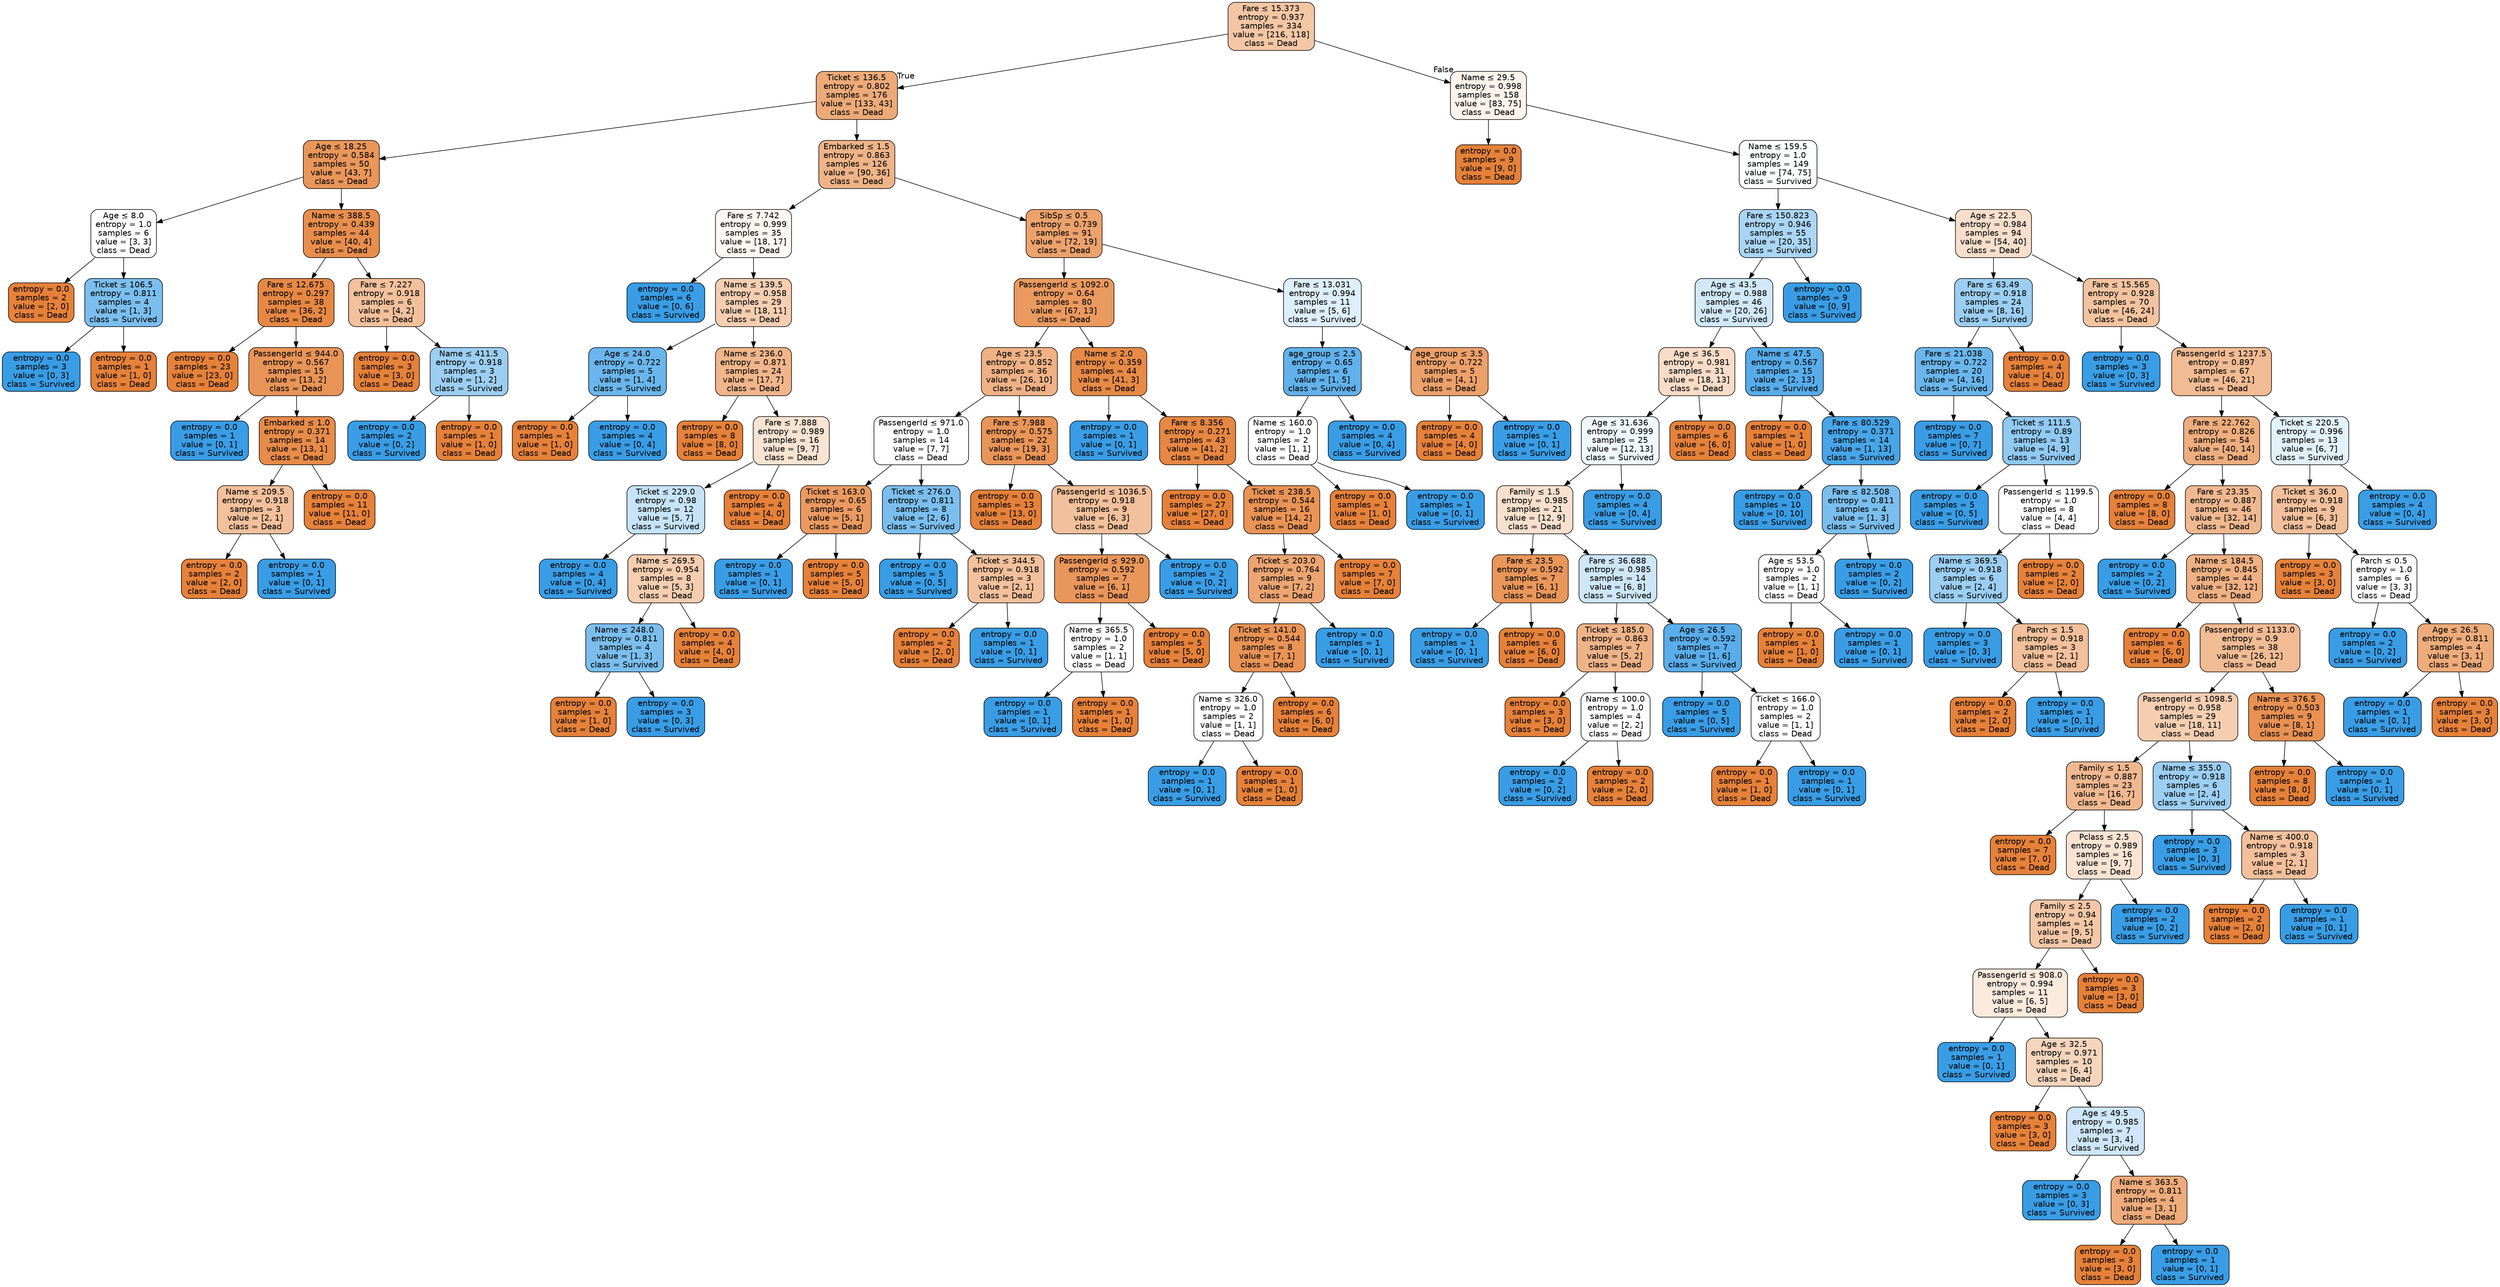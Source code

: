 digraph Tree {
node [shape=box, style="filled, rounded", color="black", fontname="helvetica"] ;
edge [fontname="helvetica"] ;
0 [label=<Fare &le; 15.373<br/>entropy = 0.937<br/>samples = 334<br/>value = [216, 118]<br/>class = Dead>, fillcolor="#f3c6a5"] ;
1 [label=<Ticket &le; 136.5<br/>entropy = 0.802<br/>samples = 176<br/>value = [133, 43]<br/>class = Dead>, fillcolor="#edaa79"] ;
0 -> 1 [labeldistance=2.5, labelangle=45, headlabel="True"] ;
2 [label=<Age &le; 18.25<br/>entropy = 0.584<br/>samples = 50<br/>value = [43, 7]<br/>class = Dead>, fillcolor="#e99659"] ;
1 -> 2 ;
3 [label=<Age &le; 8.0<br/>entropy = 1.0<br/>samples = 6<br/>value = [3, 3]<br/>class = Dead>, fillcolor="#ffffff"] ;
2 -> 3 ;
4 [label=<entropy = 0.0<br/>samples = 2<br/>value = [2, 0]<br/>class = Dead>, fillcolor="#e58139"] ;
3 -> 4 ;
5 [label=<Ticket &le; 106.5<br/>entropy = 0.811<br/>samples = 4<br/>value = [1, 3]<br/>class = Survived>, fillcolor="#7bbeee"] ;
3 -> 5 ;
6 [label=<entropy = 0.0<br/>samples = 3<br/>value = [0, 3]<br/>class = Survived>, fillcolor="#399de5"] ;
5 -> 6 ;
7 [label=<entropy = 0.0<br/>samples = 1<br/>value = [1, 0]<br/>class = Dead>, fillcolor="#e58139"] ;
5 -> 7 ;
8 [label=<Name &le; 388.5<br/>entropy = 0.439<br/>samples = 44<br/>value = [40, 4]<br/>class = Dead>, fillcolor="#e88e4d"] ;
2 -> 8 ;
9 [label=<Fare &le; 12.675<br/>entropy = 0.297<br/>samples = 38<br/>value = [36, 2]<br/>class = Dead>, fillcolor="#e68844"] ;
8 -> 9 ;
10 [label=<entropy = 0.0<br/>samples = 23<br/>value = [23, 0]<br/>class = Dead>, fillcolor="#e58139"] ;
9 -> 10 ;
11 [label=<PassengerId &le; 944.0<br/>entropy = 0.567<br/>samples = 15<br/>value = [13, 2]<br/>class = Dead>, fillcolor="#e99457"] ;
9 -> 11 ;
12 [label=<entropy = 0.0<br/>samples = 1<br/>value = [0, 1]<br/>class = Survived>, fillcolor="#399de5"] ;
11 -> 12 ;
13 [label=<Embarked &le; 1.0<br/>entropy = 0.371<br/>samples = 14<br/>value = [13, 1]<br/>class = Dead>, fillcolor="#e78b48"] ;
11 -> 13 ;
14 [label=<Name &le; 209.5<br/>entropy = 0.918<br/>samples = 3<br/>value = [2, 1]<br/>class = Dead>, fillcolor="#f2c09c"] ;
13 -> 14 ;
15 [label=<entropy = 0.0<br/>samples = 2<br/>value = [2, 0]<br/>class = Dead>, fillcolor="#e58139"] ;
14 -> 15 ;
16 [label=<entropy = 0.0<br/>samples = 1<br/>value = [0, 1]<br/>class = Survived>, fillcolor="#399de5"] ;
14 -> 16 ;
17 [label=<entropy = 0.0<br/>samples = 11<br/>value = [11, 0]<br/>class = Dead>, fillcolor="#e58139"] ;
13 -> 17 ;
18 [label=<Fare &le; 7.227<br/>entropy = 0.918<br/>samples = 6<br/>value = [4, 2]<br/>class = Dead>, fillcolor="#f2c09c"] ;
8 -> 18 ;
19 [label=<entropy = 0.0<br/>samples = 3<br/>value = [3, 0]<br/>class = Dead>, fillcolor="#e58139"] ;
18 -> 19 ;
20 [label=<Name &le; 411.5<br/>entropy = 0.918<br/>samples = 3<br/>value = [1, 2]<br/>class = Survived>, fillcolor="#9ccef2"] ;
18 -> 20 ;
21 [label=<entropy = 0.0<br/>samples = 2<br/>value = [0, 2]<br/>class = Survived>, fillcolor="#399de5"] ;
20 -> 21 ;
22 [label=<entropy = 0.0<br/>samples = 1<br/>value = [1, 0]<br/>class = Dead>, fillcolor="#e58139"] ;
20 -> 22 ;
23 [label=<Embarked &le; 1.5<br/>entropy = 0.863<br/>samples = 126<br/>value = [90, 36]<br/>class = Dead>, fillcolor="#efb388"] ;
1 -> 23 ;
24 [label=<Fare &le; 7.742<br/>entropy = 0.999<br/>samples = 35<br/>value = [18, 17]<br/>class = Dead>, fillcolor="#fef8f4"] ;
23 -> 24 ;
25 [label=<entropy = 0.0<br/>samples = 6<br/>value = [0, 6]<br/>class = Survived>, fillcolor="#399de5"] ;
24 -> 25 ;
26 [label=<Name &le; 139.5<br/>entropy = 0.958<br/>samples = 29<br/>value = [18, 11]<br/>class = Dead>, fillcolor="#f5ceb2"] ;
24 -> 26 ;
27 [label=<Age &le; 24.0<br/>entropy = 0.722<br/>samples = 5<br/>value = [1, 4]<br/>class = Survived>, fillcolor="#6ab6ec"] ;
26 -> 27 ;
28 [label=<entropy = 0.0<br/>samples = 1<br/>value = [1, 0]<br/>class = Dead>, fillcolor="#e58139"] ;
27 -> 28 ;
29 [label=<entropy = 0.0<br/>samples = 4<br/>value = [0, 4]<br/>class = Survived>, fillcolor="#399de5"] ;
27 -> 29 ;
30 [label=<Name &le; 236.0<br/>entropy = 0.871<br/>samples = 24<br/>value = [17, 7]<br/>class = Dead>, fillcolor="#f0b58b"] ;
26 -> 30 ;
31 [label=<entropy = 0.0<br/>samples = 8<br/>value = [8, 0]<br/>class = Dead>, fillcolor="#e58139"] ;
30 -> 31 ;
32 [label=<Fare &le; 7.888<br/>entropy = 0.989<br/>samples = 16<br/>value = [9, 7]<br/>class = Dead>, fillcolor="#f9e3d3"] ;
30 -> 32 ;
33 [label=<Ticket &le; 229.0<br/>entropy = 0.98<br/>samples = 12<br/>value = [5, 7]<br/>class = Survived>, fillcolor="#c6e3f8"] ;
32 -> 33 ;
34 [label=<entropy = 0.0<br/>samples = 4<br/>value = [0, 4]<br/>class = Survived>, fillcolor="#399de5"] ;
33 -> 34 ;
35 [label=<Name &le; 269.5<br/>entropy = 0.954<br/>samples = 8<br/>value = [5, 3]<br/>class = Dead>, fillcolor="#f5cdb0"] ;
33 -> 35 ;
36 [label=<Name &le; 248.0<br/>entropy = 0.811<br/>samples = 4<br/>value = [1, 3]<br/>class = Survived>, fillcolor="#7bbeee"] ;
35 -> 36 ;
37 [label=<entropy = 0.0<br/>samples = 1<br/>value = [1, 0]<br/>class = Dead>, fillcolor="#e58139"] ;
36 -> 37 ;
38 [label=<entropy = 0.0<br/>samples = 3<br/>value = [0, 3]<br/>class = Survived>, fillcolor="#399de5"] ;
36 -> 38 ;
39 [label=<entropy = 0.0<br/>samples = 4<br/>value = [4, 0]<br/>class = Dead>, fillcolor="#e58139"] ;
35 -> 39 ;
40 [label=<entropy = 0.0<br/>samples = 4<br/>value = [4, 0]<br/>class = Dead>, fillcolor="#e58139"] ;
32 -> 40 ;
41 [label=<SibSp &le; 0.5<br/>entropy = 0.739<br/>samples = 91<br/>value = [72, 19]<br/>class = Dead>, fillcolor="#eca26d"] ;
23 -> 41 ;
42 [label=<PassengerId &le; 1092.0<br/>entropy = 0.64<br/>samples = 80<br/>value = [67, 13]<br/>class = Dead>, fillcolor="#ea995f"] ;
41 -> 42 ;
43 [label=<Age &le; 23.5<br/>entropy = 0.852<br/>samples = 36<br/>value = [26, 10]<br/>class = Dead>, fillcolor="#efb185"] ;
42 -> 43 ;
44 [label=<PassengerId &le; 971.0<br/>entropy = 1.0<br/>samples = 14<br/>value = [7, 7]<br/>class = Dead>, fillcolor="#ffffff"] ;
43 -> 44 ;
45 [label=<Ticket &le; 163.0<br/>entropy = 0.65<br/>samples = 6<br/>value = [5, 1]<br/>class = Dead>, fillcolor="#ea9a61"] ;
44 -> 45 ;
46 [label=<entropy = 0.0<br/>samples = 1<br/>value = [0, 1]<br/>class = Survived>, fillcolor="#399de5"] ;
45 -> 46 ;
47 [label=<entropy = 0.0<br/>samples = 5<br/>value = [5, 0]<br/>class = Dead>, fillcolor="#e58139"] ;
45 -> 47 ;
48 [label=<Ticket &le; 276.0<br/>entropy = 0.811<br/>samples = 8<br/>value = [2, 6]<br/>class = Survived>, fillcolor="#7bbeee"] ;
44 -> 48 ;
49 [label=<entropy = 0.0<br/>samples = 5<br/>value = [0, 5]<br/>class = Survived>, fillcolor="#399de5"] ;
48 -> 49 ;
50 [label=<Ticket &le; 344.5<br/>entropy = 0.918<br/>samples = 3<br/>value = [2, 1]<br/>class = Dead>, fillcolor="#f2c09c"] ;
48 -> 50 ;
51 [label=<entropy = 0.0<br/>samples = 2<br/>value = [2, 0]<br/>class = Dead>, fillcolor="#e58139"] ;
50 -> 51 ;
52 [label=<entropy = 0.0<br/>samples = 1<br/>value = [0, 1]<br/>class = Survived>, fillcolor="#399de5"] ;
50 -> 52 ;
53 [label=<Fare &le; 7.988<br/>entropy = 0.575<br/>samples = 22<br/>value = [19, 3]<br/>class = Dead>, fillcolor="#e99558"] ;
43 -> 53 ;
54 [label=<entropy = 0.0<br/>samples = 13<br/>value = [13, 0]<br/>class = Dead>, fillcolor="#e58139"] ;
53 -> 54 ;
55 [label=<PassengerId &le; 1036.5<br/>entropy = 0.918<br/>samples = 9<br/>value = [6, 3]<br/>class = Dead>, fillcolor="#f2c09c"] ;
53 -> 55 ;
56 [label=<PassengerId &le; 929.0<br/>entropy = 0.592<br/>samples = 7<br/>value = [6, 1]<br/>class = Dead>, fillcolor="#e9965a"] ;
55 -> 56 ;
57 [label=<Name &le; 365.5<br/>entropy = 1.0<br/>samples = 2<br/>value = [1, 1]<br/>class = Dead>, fillcolor="#ffffff"] ;
56 -> 57 ;
58 [label=<entropy = 0.0<br/>samples = 1<br/>value = [0, 1]<br/>class = Survived>, fillcolor="#399de5"] ;
57 -> 58 ;
59 [label=<entropy = 0.0<br/>samples = 1<br/>value = [1, 0]<br/>class = Dead>, fillcolor="#e58139"] ;
57 -> 59 ;
60 [label=<entropy = 0.0<br/>samples = 5<br/>value = [5, 0]<br/>class = Dead>, fillcolor="#e58139"] ;
56 -> 60 ;
61 [label=<entropy = 0.0<br/>samples = 2<br/>value = [0, 2]<br/>class = Survived>, fillcolor="#399de5"] ;
55 -> 61 ;
62 [label=<Name &le; 2.0<br/>entropy = 0.359<br/>samples = 44<br/>value = [41, 3]<br/>class = Dead>, fillcolor="#e78a47"] ;
42 -> 62 ;
63 [label=<entropy = 0.0<br/>samples = 1<br/>value = [0, 1]<br/>class = Survived>, fillcolor="#399de5"] ;
62 -> 63 ;
64 [label=<Fare &le; 8.356<br/>entropy = 0.271<br/>samples = 43<br/>value = [41, 2]<br/>class = Dead>, fillcolor="#e68743"] ;
62 -> 64 ;
65 [label=<entropy = 0.0<br/>samples = 27<br/>value = [27, 0]<br/>class = Dead>, fillcolor="#e58139"] ;
64 -> 65 ;
66 [label=<Ticket &le; 238.5<br/>entropy = 0.544<br/>samples = 16<br/>value = [14, 2]<br/>class = Dead>, fillcolor="#e99355"] ;
64 -> 66 ;
67 [label=<Ticket &le; 203.0<br/>entropy = 0.764<br/>samples = 9<br/>value = [7, 2]<br/>class = Dead>, fillcolor="#eca572"] ;
66 -> 67 ;
68 [label=<Ticket &le; 141.0<br/>entropy = 0.544<br/>samples = 8<br/>value = [7, 1]<br/>class = Dead>, fillcolor="#e99355"] ;
67 -> 68 ;
69 [label=<Name &le; 326.0<br/>entropy = 1.0<br/>samples = 2<br/>value = [1, 1]<br/>class = Dead>, fillcolor="#ffffff"] ;
68 -> 69 ;
70 [label=<entropy = 0.0<br/>samples = 1<br/>value = [0, 1]<br/>class = Survived>, fillcolor="#399de5"] ;
69 -> 70 ;
71 [label=<entropy = 0.0<br/>samples = 1<br/>value = [1, 0]<br/>class = Dead>, fillcolor="#e58139"] ;
69 -> 71 ;
72 [label=<entropy = 0.0<br/>samples = 6<br/>value = [6, 0]<br/>class = Dead>, fillcolor="#e58139"] ;
68 -> 72 ;
73 [label=<entropy = 0.0<br/>samples = 1<br/>value = [0, 1]<br/>class = Survived>, fillcolor="#399de5"] ;
67 -> 73 ;
74 [label=<entropy = 0.0<br/>samples = 7<br/>value = [7, 0]<br/>class = Dead>, fillcolor="#e58139"] ;
66 -> 74 ;
75 [label=<Fare &le; 13.031<br/>entropy = 0.994<br/>samples = 11<br/>value = [5, 6]<br/>class = Survived>, fillcolor="#deeffb"] ;
41 -> 75 ;
76 [label=<age_group &le; 2.5<br/>entropy = 0.65<br/>samples = 6<br/>value = [1, 5]<br/>class = Survived>, fillcolor="#61b1ea"] ;
75 -> 76 ;
77 [label=<Name &le; 160.0<br/>entropy = 1.0<br/>samples = 2<br/>value = [1, 1]<br/>class = Dead>, fillcolor="#ffffff"] ;
76 -> 77 ;
78 [label=<entropy = 0.0<br/>samples = 1<br/>value = [1, 0]<br/>class = Dead>, fillcolor="#e58139"] ;
77 -> 78 ;
79 [label=<entropy = 0.0<br/>samples = 1<br/>value = [0, 1]<br/>class = Survived>, fillcolor="#399de5"] ;
77 -> 79 ;
80 [label=<entropy = 0.0<br/>samples = 4<br/>value = [0, 4]<br/>class = Survived>, fillcolor="#399de5"] ;
76 -> 80 ;
81 [label=<age_group &le; 3.5<br/>entropy = 0.722<br/>samples = 5<br/>value = [4, 1]<br/>class = Dead>, fillcolor="#eca06a"] ;
75 -> 81 ;
82 [label=<entropy = 0.0<br/>samples = 4<br/>value = [4, 0]<br/>class = Dead>, fillcolor="#e58139"] ;
81 -> 82 ;
83 [label=<entropy = 0.0<br/>samples = 1<br/>value = [0, 1]<br/>class = Survived>, fillcolor="#399de5"] ;
81 -> 83 ;
84 [label=<Name &le; 29.5<br/>entropy = 0.998<br/>samples = 158<br/>value = [83, 75]<br/>class = Dead>, fillcolor="#fcf3ec"] ;
0 -> 84 [labeldistance=2.5, labelangle=-45, headlabel="False"] ;
85 [label=<entropy = 0.0<br/>samples = 9<br/>value = [9, 0]<br/>class = Dead>, fillcolor="#e58139"] ;
84 -> 85 ;
86 [label=<Name &le; 159.5<br/>entropy = 1.0<br/>samples = 149<br/>value = [74, 75]<br/>class = Survived>, fillcolor="#fcfeff"] ;
84 -> 86 ;
87 [label=<Fare &le; 150.823<br/>entropy = 0.946<br/>samples = 55<br/>value = [20, 35]<br/>class = Survived>, fillcolor="#aad5f4"] ;
86 -> 87 ;
88 [label=<Age &le; 43.5<br/>entropy = 0.988<br/>samples = 46<br/>value = [20, 26]<br/>class = Survived>, fillcolor="#d1e8f9"] ;
87 -> 88 ;
89 [label=<Age &le; 36.5<br/>entropy = 0.981<br/>samples = 31<br/>value = [18, 13]<br/>class = Dead>, fillcolor="#f8dcc8"] ;
88 -> 89 ;
90 [label=<Age &le; 31.636<br/>entropy = 0.999<br/>samples = 25<br/>value = [12, 13]<br/>class = Survived>, fillcolor="#f0f7fd"] ;
89 -> 90 ;
91 [label=<Family &le; 1.5<br/>entropy = 0.985<br/>samples = 21<br/>value = [12, 9]<br/>class = Dead>, fillcolor="#f8e0ce"] ;
90 -> 91 ;
92 [label=<Fare &le; 23.5<br/>entropy = 0.592<br/>samples = 7<br/>value = [6, 1]<br/>class = Dead>, fillcolor="#e9965a"] ;
91 -> 92 ;
93 [label=<entropy = 0.0<br/>samples = 1<br/>value = [0, 1]<br/>class = Survived>, fillcolor="#399de5"] ;
92 -> 93 ;
94 [label=<entropy = 0.0<br/>samples = 6<br/>value = [6, 0]<br/>class = Dead>, fillcolor="#e58139"] ;
92 -> 94 ;
95 [label=<Fare &le; 36.688<br/>entropy = 0.985<br/>samples = 14<br/>value = [6, 8]<br/>class = Survived>, fillcolor="#cee6f8"] ;
91 -> 95 ;
96 [label=<Ticket &le; 185.0<br/>entropy = 0.863<br/>samples = 7<br/>value = [5, 2]<br/>class = Dead>, fillcolor="#efb388"] ;
95 -> 96 ;
97 [label=<entropy = 0.0<br/>samples = 3<br/>value = [3, 0]<br/>class = Dead>, fillcolor="#e58139"] ;
96 -> 97 ;
98 [label=<Name &le; 100.0<br/>entropy = 1.0<br/>samples = 4<br/>value = [2, 2]<br/>class = Dead>, fillcolor="#ffffff"] ;
96 -> 98 ;
99 [label=<entropy = 0.0<br/>samples = 2<br/>value = [0, 2]<br/>class = Survived>, fillcolor="#399de5"] ;
98 -> 99 ;
100 [label=<entropy = 0.0<br/>samples = 2<br/>value = [2, 0]<br/>class = Dead>, fillcolor="#e58139"] ;
98 -> 100 ;
101 [label=<Age &le; 26.5<br/>entropy = 0.592<br/>samples = 7<br/>value = [1, 6]<br/>class = Survived>, fillcolor="#5aade9"] ;
95 -> 101 ;
102 [label=<entropy = 0.0<br/>samples = 5<br/>value = [0, 5]<br/>class = Survived>, fillcolor="#399de5"] ;
101 -> 102 ;
103 [label=<Ticket &le; 166.0<br/>entropy = 1.0<br/>samples = 2<br/>value = [1, 1]<br/>class = Dead>, fillcolor="#ffffff"] ;
101 -> 103 ;
104 [label=<entropy = 0.0<br/>samples = 1<br/>value = [1, 0]<br/>class = Dead>, fillcolor="#e58139"] ;
103 -> 104 ;
105 [label=<entropy = 0.0<br/>samples = 1<br/>value = [0, 1]<br/>class = Survived>, fillcolor="#399de5"] ;
103 -> 105 ;
106 [label=<entropy = 0.0<br/>samples = 4<br/>value = [0, 4]<br/>class = Survived>, fillcolor="#399de5"] ;
90 -> 106 ;
107 [label=<entropy = 0.0<br/>samples = 6<br/>value = [6, 0]<br/>class = Dead>, fillcolor="#e58139"] ;
89 -> 107 ;
108 [label=<Name &le; 47.5<br/>entropy = 0.567<br/>samples = 15<br/>value = [2, 13]<br/>class = Survived>, fillcolor="#57ace9"] ;
88 -> 108 ;
109 [label=<entropy = 0.0<br/>samples = 1<br/>value = [1, 0]<br/>class = Dead>, fillcolor="#e58139"] ;
108 -> 109 ;
110 [label=<Fare &le; 80.529<br/>entropy = 0.371<br/>samples = 14<br/>value = [1, 13]<br/>class = Survived>, fillcolor="#48a5e7"] ;
108 -> 110 ;
111 [label=<entropy = 0.0<br/>samples = 10<br/>value = [0, 10]<br/>class = Survived>, fillcolor="#399de5"] ;
110 -> 111 ;
112 [label=<Fare &le; 82.508<br/>entropy = 0.811<br/>samples = 4<br/>value = [1, 3]<br/>class = Survived>, fillcolor="#7bbeee"] ;
110 -> 112 ;
113 [label=<Age &le; 53.5<br/>entropy = 1.0<br/>samples = 2<br/>value = [1, 1]<br/>class = Dead>, fillcolor="#ffffff"] ;
112 -> 113 ;
114 [label=<entropy = 0.0<br/>samples = 1<br/>value = [1, 0]<br/>class = Dead>, fillcolor="#e58139"] ;
113 -> 114 ;
115 [label=<entropy = 0.0<br/>samples = 1<br/>value = [0, 1]<br/>class = Survived>, fillcolor="#399de5"] ;
113 -> 115 ;
116 [label=<entropy = 0.0<br/>samples = 2<br/>value = [0, 2]<br/>class = Survived>, fillcolor="#399de5"] ;
112 -> 116 ;
117 [label=<entropy = 0.0<br/>samples = 9<br/>value = [0, 9]<br/>class = Survived>, fillcolor="#399de5"] ;
87 -> 117 ;
118 [label=<Age &le; 22.5<br/>entropy = 0.984<br/>samples = 94<br/>value = [54, 40]<br/>class = Dead>, fillcolor="#f8decc"] ;
86 -> 118 ;
119 [label=<Fare &le; 63.49<br/>entropy = 0.918<br/>samples = 24<br/>value = [8, 16]<br/>class = Survived>, fillcolor="#9ccef2"] ;
118 -> 119 ;
120 [label=<Fare &le; 21.038<br/>entropy = 0.722<br/>samples = 20<br/>value = [4, 16]<br/>class = Survived>, fillcolor="#6ab6ec"] ;
119 -> 120 ;
121 [label=<entropy = 0.0<br/>samples = 7<br/>value = [0, 7]<br/>class = Survived>, fillcolor="#399de5"] ;
120 -> 121 ;
122 [label=<Ticket &le; 111.5<br/>entropy = 0.89<br/>samples = 13<br/>value = [4, 9]<br/>class = Survived>, fillcolor="#91c9f1"] ;
120 -> 122 ;
123 [label=<entropy = 0.0<br/>samples = 5<br/>value = [0, 5]<br/>class = Survived>, fillcolor="#399de5"] ;
122 -> 123 ;
124 [label=<PassengerId &le; 1199.5<br/>entropy = 1.0<br/>samples = 8<br/>value = [4, 4]<br/>class = Dead>, fillcolor="#ffffff"] ;
122 -> 124 ;
125 [label=<Name &le; 369.5<br/>entropy = 0.918<br/>samples = 6<br/>value = [2, 4]<br/>class = Survived>, fillcolor="#9ccef2"] ;
124 -> 125 ;
126 [label=<entropy = 0.0<br/>samples = 3<br/>value = [0, 3]<br/>class = Survived>, fillcolor="#399de5"] ;
125 -> 126 ;
127 [label=<Parch &le; 1.5<br/>entropy = 0.918<br/>samples = 3<br/>value = [2, 1]<br/>class = Dead>, fillcolor="#f2c09c"] ;
125 -> 127 ;
128 [label=<entropy = 0.0<br/>samples = 2<br/>value = [2, 0]<br/>class = Dead>, fillcolor="#e58139"] ;
127 -> 128 ;
129 [label=<entropy = 0.0<br/>samples = 1<br/>value = [0, 1]<br/>class = Survived>, fillcolor="#399de5"] ;
127 -> 129 ;
130 [label=<entropy = 0.0<br/>samples = 2<br/>value = [2, 0]<br/>class = Dead>, fillcolor="#e58139"] ;
124 -> 130 ;
131 [label=<entropy = 0.0<br/>samples = 4<br/>value = [4, 0]<br/>class = Dead>, fillcolor="#e58139"] ;
119 -> 131 ;
132 [label=<Fare &le; 15.565<br/>entropy = 0.928<br/>samples = 70<br/>value = [46, 24]<br/>class = Dead>, fillcolor="#f3c3a0"] ;
118 -> 132 ;
133 [label=<entropy = 0.0<br/>samples = 3<br/>value = [0, 3]<br/>class = Survived>, fillcolor="#399de5"] ;
132 -> 133 ;
134 [label=<PassengerId &le; 1237.5<br/>entropy = 0.897<br/>samples = 67<br/>value = [46, 21]<br/>class = Dead>, fillcolor="#f1bb93"] ;
132 -> 134 ;
135 [label=<Fare &le; 22.762<br/>entropy = 0.826<br/>samples = 54<br/>value = [40, 14]<br/>class = Dead>, fillcolor="#eead7e"] ;
134 -> 135 ;
136 [label=<entropy = 0.0<br/>samples = 8<br/>value = [8, 0]<br/>class = Dead>, fillcolor="#e58139"] ;
135 -> 136 ;
137 [label=<Fare &le; 23.35<br/>entropy = 0.887<br/>samples = 46<br/>value = [32, 14]<br/>class = Dead>, fillcolor="#f0b890"] ;
135 -> 137 ;
138 [label=<entropy = 0.0<br/>samples = 2<br/>value = [0, 2]<br/>class = Survived>, fillcolor="#399de5"] ;
137 -> 138 ;
139 [label=<Name &le; 184.5<br/>entropy = 0.845<br/>samples = 44<br/>value = [32, 12]<br/>class = Dead>, fillcolor="#efb083"] ;
137 -> 139 ;
140 [label=<entropy = 0.0<br/>samples = 6<br/>value = [6, 0]<br/>class = Dead>, fillcolor="#e58139"] ;
139 -> 140 ;
141 [label=<PassengerId &le; 1133.0<br/>entropy = 0.9<br/>samples = 38<br/>value = [26, 12]<br/>class = Dead>, fillcolor="#f1bb94"] ;
139 -> 141 ;
142 [label=<PassengerId &le; 1098.5<br/>entropy = 0.958<br/>samples = 29<br/>value = [18, 11]<br/>class = Dead>, fillcolor="#f5ceb2"] ;
141 -> 142 ;
143 [label=<Family &le; 1.5<br/>entropy = 0.887<br/>samples = 23<br/>value = [16, 7]<br/>class = Dead>, fillcolor="#f0b890"] ;
142 -> 143 ;
144 [label=<entropy = 0.0<br/>samples = 7<br/>value = [7, 0]<br/>class = Dead>, fillcolor="#e58139"] ;
143 -> 144 ;
145 [label=<Pclass &le; 2.5<br/>entropy = 0.989<br/>samples = 16<br/>value = [9, 7]<br/>class = Dead>, fillcolor="#f9e3d3"] ;
143 -> 145 ;
146 [label=<Family &le; 2.5<br/>entropy = 0.94<br/>samples = 14<br/>value = [9, 5]<br/>class = Dead>, fillcolor="#f3c7a7"] ;
145 -> 146 ;
147 [label=<PassengerId &le; 908.0<br/>entropy = 0.994<br/>samples = 11<br/>value = [6, 5]<br/>class = Dead>, fillcolor="#fbeade"] ;
146 -> 147 ;
148 [label=<entropy = 0.0<br/>samples = 1<br/>value = [0, 1]<br/>class = Survived>, fillcolor="#399de5"] ;
147 -> 148 ;
149 [label=<Age &le; 32.5<br/>entropy = 0.971<br/>samples = 10<br/>value = [6, 4]<br/>class = Dead>, fillcolor="#f6d5bd"] ;
147 -> 149 ;
150 [label=<entropy = 0.0<br/>samples = 3<br/>value = [3, 0]<br/>class = Dead>, fillcolor="#e58139"] ;
149 -> 150 ;
151 [label=<Age &le; 49.5<br/>entropy = 0.985<br/>samples = 7<br/>value = [3, 4]<br/>class = Survived>, fillcolor="#cee6f8"] ;
149 -> 151 ;
152 [label=<entropy = 0.0<br/>samples = 3<br/>value = [0, 3]<br/>class = Survived>, fillcolor="#399de5"] ;
151 -> 152 ;
153 [label=<Name &le; 363.5<br/>entropy = 0.811<br/>samples = 4<br/>value = [3, 1]<br/>class = Dead>, fillcolor="#eeab7b"] ;
151 -> 153 ;
154 [label=<entropy = 0.0<br/>samples = 3<br/>value = [3, 0]<br/>class = Dead>, fillcolor="#e58139"] ;
153 -> 154 ;
155 [label=<entropy = 0.0<br/>samples = 1<br/>value = [0, 1]<br/>class = Survived>, fillcolor="#399de5"] ;
153 -> 155 ;
156 [label=<entropy = 0.0<br/>samples = 3<br/>value = [3, 0]<br/>class = Dead>, fillcolor="#e58139"] ;
146 -> 156 ;
157 [label=<entropy = 0.0<br/>samples = 2<br/>value = [0, 2]<br/>class = Survived>, fillcolor="#399de5"] ;
145 -> 157 ;
158 [label=<Name &le; 355.0<br/>entropy = 0.918<br/>samples = 6<br/>value = [2, 4]<br/>class = Survived>, fillcolor="#9ccef2"] ;
142 -> 158 ;
159 [label=<entropy = 0.0<br/>samples = 3<br/>value = [0, 3]<br/>class = Survived>, fillcolor="#399de5"] ;
158 -> 159 ;
160 [label=<Name &le; 400.0<br/>entropy = 0.918<br/>samples = 3<br/>value = [2, 1]<br/>class = Dead>, fillcolor="#f2c09c"] ;
158 -> 160 ;
161 [label=<entropy = 0.0<br/>samples = 2<br/>value = [2, 0]<br/>class = Dead>, fillcolor="#e58139"] ;
160 -> 161 ;
162 [label=<entropy = 0.0<br/>samples = 1<br/>value = [0, 1]<br/>class = Survived>, fillcolor="#399de5"] ;
160 -> 162 ;
163 [label=<Name &le; 376.5<br/>entropy = 0.503<br/>samples = 9<br/>value = [8, 1]<br/>class = Dead>, fillcolor="#e89152"] ;
141 -> 163 ;
164 [label=<entropy = 0.0<br/>samples = 8<br/>value = [8, 0]<br/>class = Dead>, fillcolor="#e58139"] ;
163 -> 164 ;
165 [label=<entropy = 0.0<br/>samples = 1<br/>value = [0, 1]<br/>class = Survived>, fillcolor="#399de5"] ;
163 -> 165 ;
166 [label=<Ticket &le; 220.5<br/>entropy = 0.996<br/>samples = 13<br/>value = [6, 7]<br/>class = Survived>, fillcolor="#e3f1fb"] ;
134 -> 166 ;
167 [label=<Ticket &le; 36.0<br/>entropy = 0.918<br/>samples = 9<br/>value = [6, 3]<br/>class = Dead>, fillcolor="#f2c09c"] ;
166 -> 167 ;
168 [label=<entropy = 0.0<br/>samples = 3<br/>value = [3, 0]<br/>class = Dead>, fillcolor="#e58139"] ;
167 -> 168 ;
169 [label=<Parch &le; 0.5<br/>entropy = 1.0<br/>samples = 6<br/>value = [3, 3]<br/>class = Dead>, fillcolor="#ffffff"] ;
167 -> 169 ;
170 [label=<entropy = 0.0<br/>samples = 2<br/>value = [0, 2]<br/>class = Survived>, fillcolor="#399de5"] ;
169 -> 170 ;
171 [label=<Age &le; 26.5<br/>entropy = 0.811<br/>samples = 4<br/>value = [3, 1]<br/>class = Dead>, fillcolor="#eeab7b"] ;
169 -> 171 ;
172 [label=<entropy = 0.0<br/>samples = 1<br/>value = [0, 1]<br/>class = Survived>, fillcolor="#399de5"] ;
171 -> 172 ;
173 [label=<entropy = 0.0<br/>samples = 3<br/>value = [3, 0]<br/>class = Dead>, fillcolor="#e58139"] ;
171 -> 173 ;
174 [label=<entropy = 0.0<br/>samples = 4<br/>value = [0, 4]<br/>class = Survived>, fillcolor="#399de5"] ;
166 -> 174 ;
}